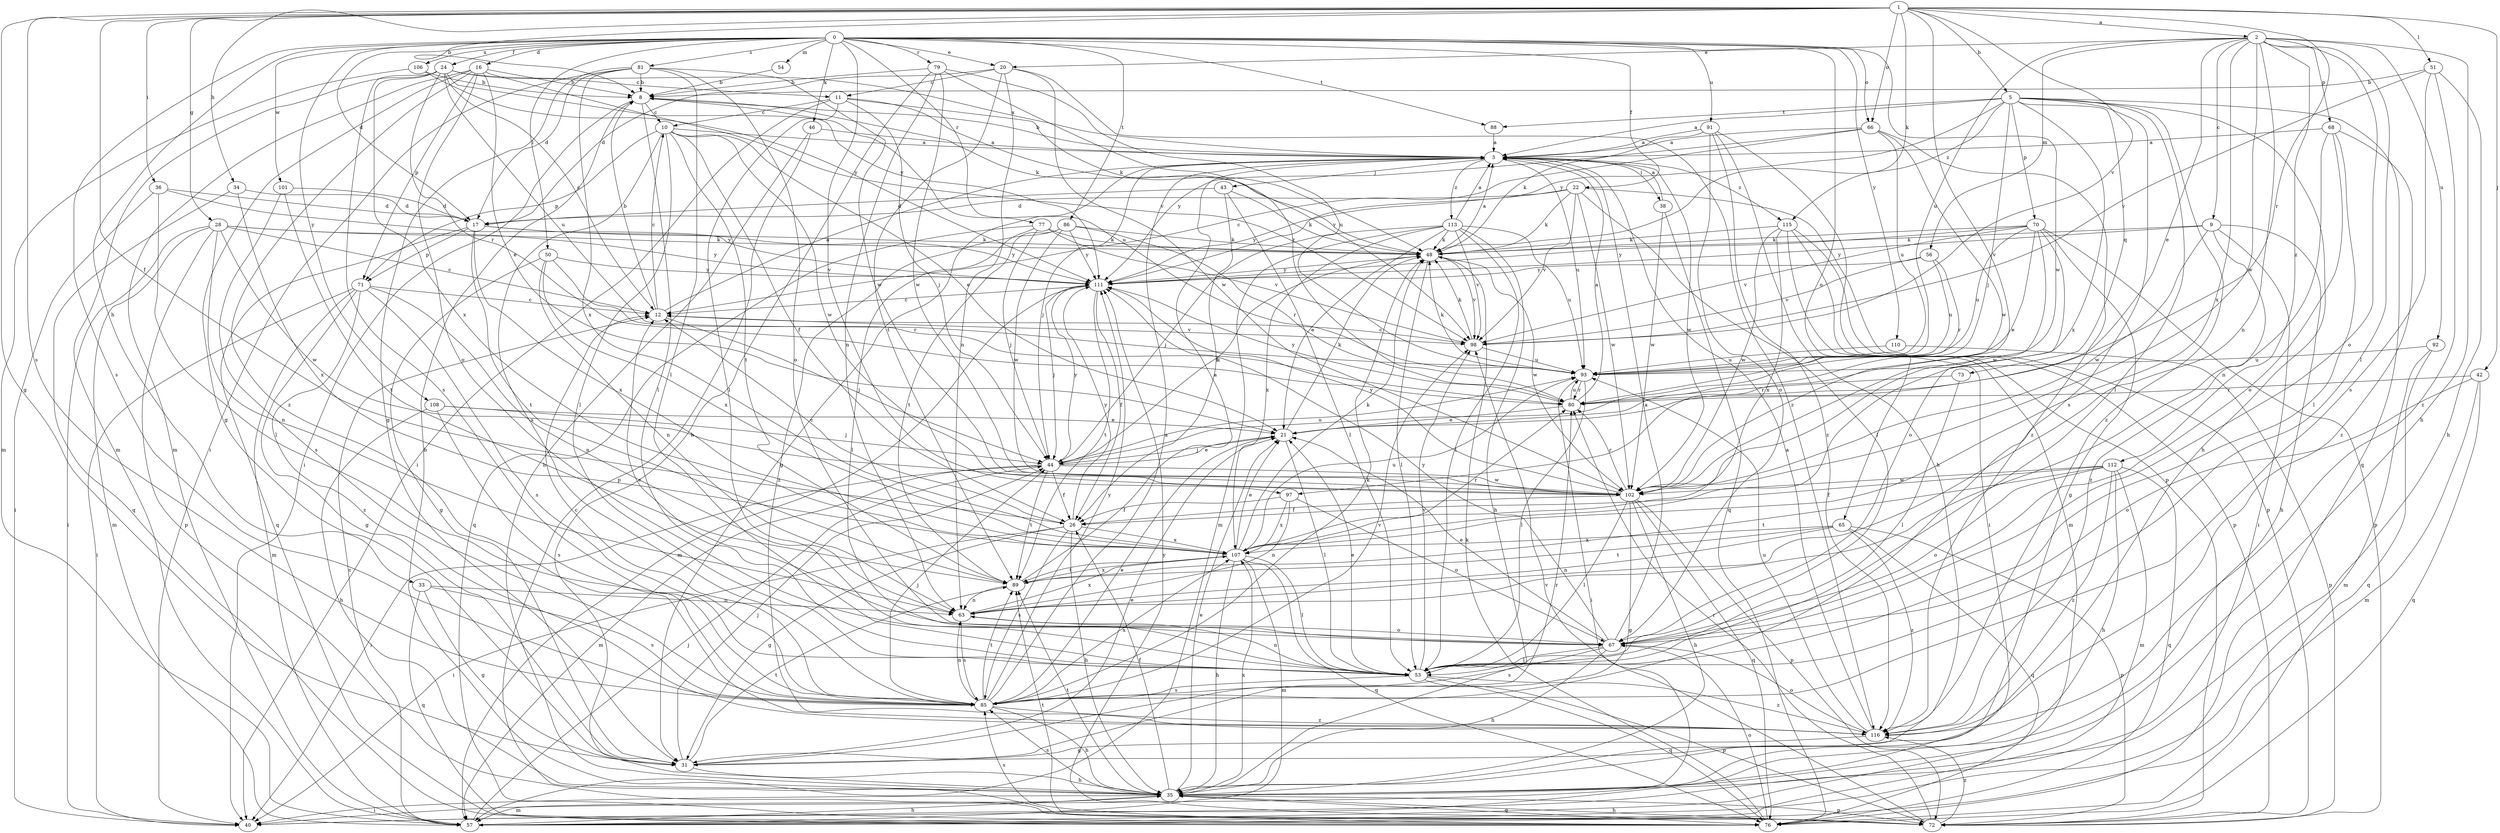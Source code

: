 strict digraph  {
0;
1;
2;
3;
5;
8;
9;
10;
11;
12;
16;
17;
20;
21;
22;
24;
26;
28;
31;
33;
34;
35;
36;
38;
40;
42;
43;
44;
46;
48;
50;
51;
53;
54;
56;
57;
63;
65;
66;
67;
68;
70;
71;
72;
73;
76;
77;
79;
80;
81;
85;
86;
88;
89;
91;
92;
93;
97;
98;
101;
102;
106;
107;
108;
110;
111;
112;
113;
115;
116;
0 -> 16  [label=d];
0 -> 17  [label=d];
0 -> 20  [label=e];
0 -> 22  [label=f];
0 -> 24  [label=f];
0 -> 33  [label=h];
0 -> 46  [label=k];
0 -> 50  [label=l];
0 -> 54  [label=m];
0 -> 65  [label=o];
0 -> 66  [label=o];
0 -> 77  [label=r];
0 -> 79  [label=r];
0 -> 81  [label=s];
0 -> 85  [label=s];
0 -> 86  [label=t];
0 -> 88  [label=t];
0 -> 91  [label=u];
0 -> 97  [label=v];
0 -> 101  [label=w];
0 -> 102  [label=w];
0 -> 106  [label=x];
0 -> 108  [label=y];
0 -> 110  [label=y];
1 -> 2  [label=a];
1 -> 5  [label=b];
1 -> 8  [label=b];
1 -> 26  [label=f];
1 -> 28  [label=g];
1 -> 31  [label=g];
1 -> 34  [label=h];
1 -> 36  [label=i];
1 -> 42  [label=j];
1 -> 48  [label=k];
1 -> 51  [label=l];
1 -> 66  [label=o];
1 -> 80  [label=r];
1 -> 85  [label=s];
1 -> 97  [label=v];
1 -> 98  [label=v];
2 -> 9  [label=c];
2 -> 20  [label=e];
2 -> 21  [label=e];
2 -> 35  [label=h];
2 -> 53  [label=l];
2 -> 56  [label=m];
2 -> 63  [label=n];
2 -> 67  [label=o];
2 -> 68  [label=p];
2 -> 92  [label=u];
2 -> 93  [label=u];
2 -> 102  [label=w];
2 -> 107  [label=x];
2 -> 112  [label=z];
3 -> 8  [label=b];
3 -> 31  [label=g];
3 -> 38  [label=i];
3 -> 43  [label=j];
3 -> 44  [label=j];
3 -> 93  [label=u];
3 -> 102  [label=w];
3 -> 113  [label=z];
3 -> 115  [label=z];
5 -> 3  [label=a];
5 -> 35  [label=h];
5 -> 44  [label=j];
5 -> 53  [label=l];
5 -> 70  [label=p];
5 -> 73  [label=q];
5 -> 76  [label=q];
5 -> 85  [label=s];
5 -> 88  [label=t];
5 -> 107  [label=x];
5 -> 111  [label=y];
5 -> 115  [label=z];
5 -> 116  [label=z];
8 -> 10  [label=c];
8 -> 40  [label=i];
8 -> 48  [label=k];
8 -> 53  [label=l];
8 -> 93  [label=u];
9 -> 35  [label=h];
9 -> 40  [label=i];
9 -> 48  [label=k];
9 -> 102  [label=w];
9 -> 111  [label=y];
9 -> 116  [label=z];
10 -> 3  [label=a];
10 -> 21  [label=e];
10 -> 26  [label=f];
10 -> 53  [label=l];
10 -> 71  [label=p];
10 -> 85  [label=s];
10 -> 89  [label=t];
10 -> 102  [label=w];
11 -> 10  [label=c];
11 -> 40  [label=i];
11 -> 44  [label=j];
11 -> 48  [label=k];
11 -> 53  [label=l];
11 -> 98  [label=v];
12 -> 3  [label=a];
12 -> 8  [label=b];
12 -> 10  [label=c];
12 -> 44  [label=j];
12 -> 98  [label=v];
16 -> 8  [label=b];
16 -> 21  [label=e];
16 -> 31  [label=g];
16 -> 57  [label=m];
16 -> 67  [label=o];
16 -> 71  [label=p];
16 -> 98  [label=v];
16 -> 116  [label=z];
17 -> 48  [label=k];
17 -> 71  [label=p];
17 -> 76  [label=q];
17 -> 89  [label=t];
17 -> 107  [label=x];
17 -> 111  [label=y];
20 -> 11  [label=c];
20 -> 17  [label=d];
20 -> 63  [label=n];
20 -> 89  [label=t];
20 -> 102  [label=w];
20 -> 116  [label=z];
21 -> 44  [label=j];
21 -> 48  [label=k];
21 -> 53  [label=l];
22 -> 17  [label=d];
22 -> 48  [label=k];
22 -> 53  [label=l];
22 -> 72  [label=p];
22 -> 98  [label=v];
22 -> 102  [label=w];
22 -> 111  [label=y];
24 -> 3  [label=a];
24 -> 11  [label=c];
24 -> 12  [label=c];
24 -> 57  [label=m];
24 -> 80  [label=r];
24 -> 85  [label=s];
24 -> 93  [label=u];
24 -> 107  [label=x];
24 -> 111  [label=y];
26 -> 12  [label=c];
26 -> 31  [label=g];
26 -> 35  [label=h];
26 -> 40  [label=i];
26 -> 85  [label=s];
26 -> 107  [label=x];
26 -> 111  [label=y];
28 -> 12  [label=c];
28 -> 40  [label=i];
28 -> 48  [label=k];
28 -> 57  [label=m];
28 -> 63  [label=n];
28 -> 72  [label=p];
28 -> 102  [label=w];
28 -> 111  [label=y];
31 -> 21  [label=e];
31 -> 35  [label=h];
31 -> 44  [label=j];
31 -> 80  [label=r];
31 -> 89  [label=t];
33 -> 31  [label=g];
33 -> 63  [label=n];
33 -> 76  [label=q];
33 -> 85  [label=s];
34 -> 17  [label=d];
34 -> 76  [label=q];
34 -> 107  [label=x];
35 -> 8  [label=b];
35 -> 21  [label=e];
35 -> 26  [label=f];
35 -> 40  [label=i];
35 -> 57  [label=m];
35 -> 72  [label=p];
35 -> 76  [label=q];
35 -> 85  [label=s];
35 -> 89  [label=t];
35 -> 107  [label=x];
36 -> 17  [label=d];
36 -> 40  [label=i];
36 -> 53  [label=l];
36 -> 111  [label=y];
38 -> 3  [label=a];
38 -> 76  [label=q];
38 -> 102  [label=w];
42 -> 57  [label=m];
42 -> 67  [label=o];
42 -> 76  [label=q];
42 -> 80  [label=r];
43 -> 17  [label=d];
43 -> 26  [label=f];
43 -> 48  [label=k];
43 -> 53  [label=l];
44 -> 21  [label=e];
44 -> 26  [label=f];
44 -> 40  [label=i];
44 -> 48  [label=k];
44 -> 57  [label=m];
44 -> 89  [label=t];
44 -> 93  [label=u];
44 -> 102  [label=w];
44 -> 111  [label=y];
46 -> 3  [label=a];
46 -> 35  [label=h];
46 -> 72  [label=p];
48 -> 3  [label=a];
48 -> 53  [label=l];
48 -> 98  [label=v];
48 -> 102  [label=w];
48 -> 111  [label=y];
50 -> 31  [label=g];
50 -> 63  [label=n];
50 -> 80  [label=r];
50 -> 107  [label=x];
50 -> 111  [label=y];
51 -> 8  [label=b];
51 -> 35  [label=h];
51 -> 85  [label=s];
51 -> 98  [label=v];
51 -> 116  [label=z];
53 -> 21  [label=e];
53 -> 63  [label=n];
53 -> 72  [label=p];
53 -> 76  [label=q];
53 -> 85  [label=s];
53 -> 98  [label=v];
53 -> 116  [label=z];
54 -> 8  [label=b];
56 -> 80  [label=r];
56 -> 93  [label=u];
56 -> 98  [label=v];
56 -> 111  [label=y];
57 -> 12  [label=c];
57 -> 35  [label=h];
57 -> 44  [label=j];
63 -> 67  [label=o];
63 -> 85  [label=s];
63 -> 107  [label=x];
65 -> 63  [label=n];
65 -> 72  [label=p];
65 -> 76  [label=q];
65 -> 89  [label=t];
65 -> 107  [label=x];
65 -> 116  [label=z];
66 -> 3  [label=a];
66 -> 12  [label=c];
66 -> 93  [label=u];
66 -> 102  [label=w];
66 -> 111  [label=y];
66 -> 116  [label=z];
67 -> 3  [label=a];
67 -> 12  [label=c];
67 -> 21  [label=e];
67 -> 35  [label=h];
67 -> 53  [label=l];
67 -> 85  [label=s];
67 -> 111  [label=y];
68 -> 3  [label=a];
68 -> 53  [label=l];
68 -> 63  [label=n];
68 -> 67  [label=o];
68 -> 116  [label=z];
70 -> 21  [label=e];
70 -> 31  [label=g];
70 -> 48  [label=k];
70 -> 67  [label=o];
70 -> 72  [label=p];
70 -> 93  [label=u];
70 -> 98  [label=v];
70 -> 102  [label=w];
70 -> 111  [label=y];
71 -> 12  [label=c];
71 -> 31  [label=g];
71 -> 40  [label=i];
71 -> 57  [label=m];
71 -> 63  [label=n];
71 -> 85  [label=s];
71 -> 116  [label=z];
72 -> 35  [label=h];
72 -> 80  [label=r];
72 -> 89  [label=t];
72 -> 98  [label=v];
72 -> 111  [label=y];
72 -> 116  [label=z];
73 -> 53  [label=l];
73 -> 80  [label=r];
76 -> 48  [label=k];
76 -> 67  [label=o];
76 -> 85  [label=s];
77 -> 44  [label=j];
77 -> 48  [label=k];
77 -> 53  [label=l];
77 -> 76  [label=q];
77 -> 98  [label=v];
79 -> 8  [label=b];
79 -> 35  [label=h];
79 -> 63  [label=n];
79 -> 80  [label=r];
79 -> 93  [label=u];
79 -> 102  [label=w];
80 -> 3  [label=a];
80 -> 21  [label=e];
80 -> 93  [label=u];
80 -> 111  [label=y];
81 -> 8  [label=b];
81 -> 17  [label=d];
81 -> 31  [label=g];
81 -> 40  [label=i];
81 -> 53  [label=l];
81 -> 67  [label=o];
81 -> 102  [label=w];
81 -> 107  [label=x];
85 -> 3  [label=a];
85 -> 12  [label=c];
85 -> 21  [label=e];
85 -> 35  [label=h];
85 -> 44  [label=j];
85 -> 48  [label=k];
85 -> 63  [label=n];
85 -> 89  [label=t];
85 -> 98  [label=v];
85 -> 107  [label=x];
85 -> 111  [label=y];
85 -> 116  [label=z];
86 -> 48  [label=k];
86 -> 80  [label=r];
86 -> 89  [label=t];
86 -> 102  [label=w];
86 -> 111  [label=y];
86 -> 116  [label=z];
88 -> 3  [label=a];
89 -> 3  [label=a];
89 -> 63  [label=n];
89 -> 107  [label=x];
91 -> 3  [label=a];
91 -> 35  [label=h];
91 -> 48  [label=k];
91 -> 67  [label=o];
91 -> 72  [label=p];
91 -> 116  [label=z];
92 -> 57  [label=m];
92 -> 76  [label=q];
92 -> 93  [label=u];
93 -> 40  [label=i];
93 -> 48  [label=k];
93 -> 53  [label=l];
93 -> 80  [label=r];
97 -> 26  [label=f];
97 -> 63  [label=n];
97 -> 67  [label=o];
97 -> 107  [label=x];
98 -> 12  [label=c];
98 -> 48  [label=k];
98 -> 93  [label=u];
101 -> 17  [label=d];
101 -> 85  [label=s];
101 -> 89  [label=t];
102 -> 26  [label=f];
102 -> 31  [label=g];
102 -> 35  [label=h];
102 -> 53  [label=l];
102 -> 72  [label=p];
102 -> 76  [label=q];
102 -> 80  [label=r];
102 -> 111  [label=y];
106 -> 8  [label=b];
106 -> 57  [label=m];
106 -> 111  [label=y];
107 -> 21  [label=e];
107 -> 35  [label=h];
107 -> 48  [label=k];
107 -> 53  [label=l];
107 -> 57  [label=m];
107 -> 76  [label=q];
107 -> 80  [label=r];
107 -> 89  [label=t];
107 -> 93  [label=u];
108 -> 21  [label=e];
108 -> 35  [label=h];
108 -> 44  [label=j];
108 -> 85  [label=s];
110 -> 72  [label=p];
110 -> 93  [label=u];
111 -> 12  [label=c];
111 -> 26  [label=f];
111 -> 44  [label=j];
111 -> 57  [label=m];
111 -> 89  [label=t];
112 -> 26  [label=f];
112 -> 35  [label=h];
112 -> 57  [label=m];
112 -> 67  [label=o];
112 -> 76  [label=q];
112 -> 89  [label=t];
112 -> 102  [label=w];
112 -> 116  [label=z];
113 -> 3  [label=a];
113 -> 21  [label=e];
113 -> 35  [label=h];
113 -> 44  [label=j];
113 -> 48  [label=k];
113 -> 53  [label=l];
113 -> 57  [label=m];
113 -> 93  [label=u];
113 -> 98  [label=v];
113 -> 107  [label=x];
115 -> 40  [label=i];
115 -> 48  [label=k];
115 -> 57  [label=m];
115 -> 72  [label=p];
115 -> 102  [label=w];
115 -> 107  [label=x];
116 -> 3  [label=a];
116 -> 31  [label=g];
116 -> 67  [label=o];
116 -> 93  [label=u];
}

